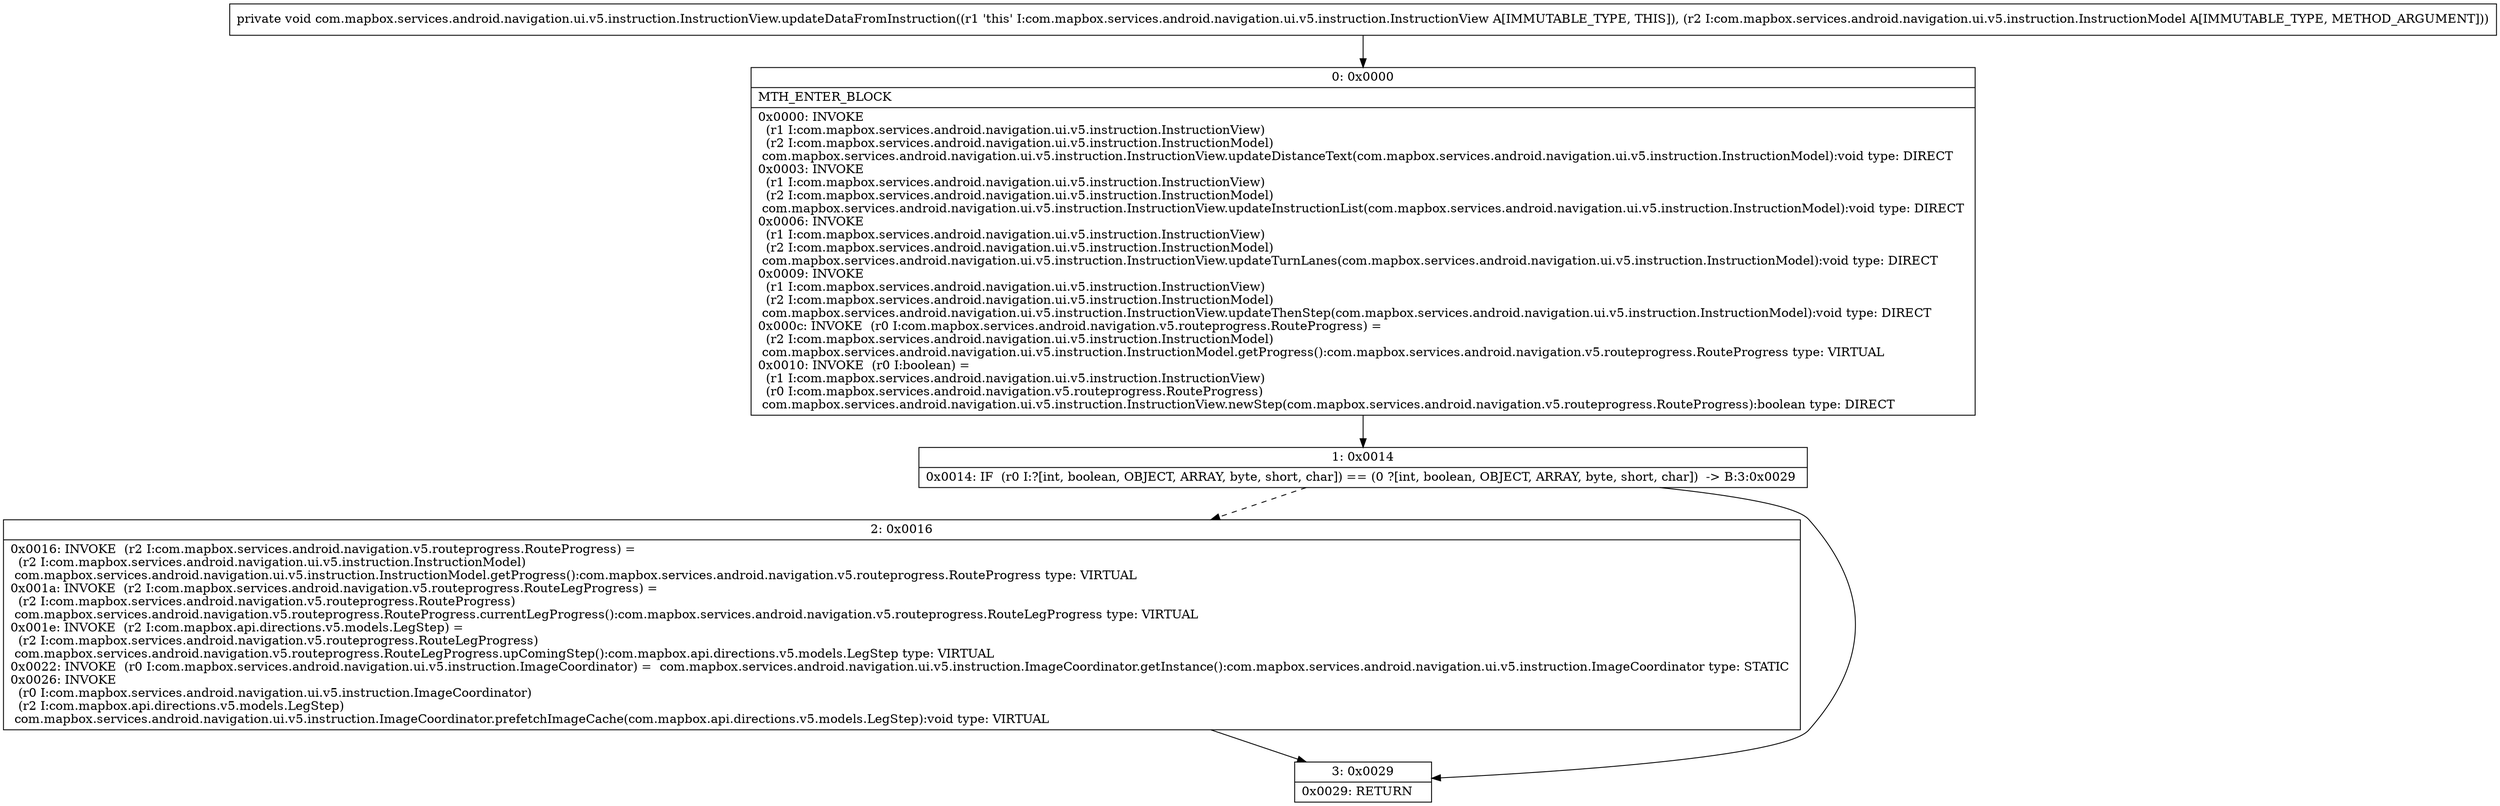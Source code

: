 digraph "CFG forcom.mapbox.services.android.navigation.ui.v5.instruction.InstructionView.updateDataFromInstruction(Lcom\/mapbox\/services\/android\/navigation\/ui\/v5\/instruction\/InstructionModel;)V" {
Node_0 [shape=record,label="{0\:\ 0x0000|MTH_ENTER_BLOCK\l|0x0000: INVOKE  \l  (r1 I:com.mapbox.services.android.navigation.ui.v5.instruction.InstructionView)\l  (r2 I:com.mapbox.services.android.navigation.ui.v5.instruction.InstructionModel)\l com.mapbox.services.android.navigation.ui.v5.instruction.InstructionView.updateDistanceText(com.mapbox.services.android.navigation.ui.v5.instruction.InstructionModel):void type: DIRECT \l0x0003: INVOKE  \l  (r1 I:com.mapbox.services.android.navigation.ui.v5.instruction.InstructionView)\l  (r2 I:com.mapbox.services.android.navigation.ui.v5.instruction.InstructionModel)\l com.mapbox.services.android.navigation.ui.v5.instruction.InstructionView.updateInstructionList(com.mapbox.services.android.navigation.ui.v5.instruction.InstructionModel):void type: DIRECT \l0x0006: INVOKE  \l  (r1 I:com.mapbox.services.android.navigation.ui.v5.instruction.InstructionView)\l  (r2 I:com.mapbox.services.android.navigation.ui.v5.instruction.InstructionModel)\l com.mapbox.services.android.navigation.ui.v5.instruction.InstructionView.updateTurnLanes(com.mapbox.services.android.navigation.ui.v5.instruction.InstructionModel):void type: DIRECT \l0x0009: INVOKE  \l  (r1 I:com.mapbox.services.android.navigation.ui.v5.instruction.InstructionView)\l  (r2 I:com.mapbox.services.android.navigation.ui.v5.instruction.InstructionModel)\l com.mapbox.services.android.navigation.ui.v5.instruction.InstructionView.updateThenStep(com.mapbox.services.android.navigation.ui.v5.instruction.InstructionModel):void type: DIRECT \l0x000c: INVOKE  (r0 I:com.mapbox.services.android.navigation.v5.routeprogress.RouteProgress) = \l  (r2 I:com.mapbox.services.android.navigation.ui.v5.instruction.InstructionModel)\l com.mapbox.services.android.navigation.ui.v5.instruction.InstructionModel.getProgress():com.mapbox.services.android.navigation.v5.routeprogress.RouteProgress type: VIRTUAL \l0x0010: INVOKE  (r0 I:boolean) = \l  (r1 I:com.mapbox.services.android.navigation.ui.v5.instruction.InstructionView)\l  (r0 I:com.mapbox.services.android.navigation.v5.routeprogress.RouteProgress)\l com.mapbox.services.android.navigation.ui.v5.instruction.InstructionView.newStep(com.mapbox.services.android.navigation.v5.routeprogress.RouteProgress):boolean type: DIRECT \l}"];
Node_1 [shape=record,label="{1\:\ 0x0014|0x0014: IF  (r0 I:?[int, boolean, OBJECT, ARRAY, byte, short, char]) == (0 ?[int, boolean, OBJECT, ARRAY, byte, short, char])  \-\> B:3:0x0029 \l}"];
Node_2 [shape=record,label="{2\:\ 0x0016|0x0016: INVOKE  (r2 I:com.mapbox.services.android.navigation.v5.routeprogress.RouteProgress) = \l  (r2 I:com.mapbox.services.android.navigation.ui.v5.instruction.InstructionModel)\l com.mapbox.services.android.navigation.ui.v5.instruction.InstructionModel.getProgress():com.mapbox.services.android.navigation.v5.routeprogress.RouteProgress type: VIRTUAL \l0x001a: INVOKE  (r2 I:com.mapbox.services.android.navigation.v5.routeprogress.RouteLegProgress) = \l  (r2 I:com.mapbox.services.android.navigation.v5.routeprogress.RouteProgress)\l com.mapbox.services.android.navigation.v5.routeprogress.RouteProgress.currentLegProgress():com.mapbox.services.android.navigation.v5.routeprogress.RouteLegProgress type: VIRTUAL \l0x001e: INVOKE  (r2 I:com.mapbox.api.directions.v5.models.LegStep) = \l  (r2 I:com.mapbox.services.android.navigation.v5.routeprogress.RouteLegProgress)\l com.mapbox.services.android.navigation.v5.routeprogress.RouteLegProgress.upComingStep():com.mapbox.api.directions.v5.models.LegStep type: VIRTUAL \l0x0022: INVOKE  (r0 I:com.mapbox.services.android.navigation.ui.v5.instruction.ImageCoordinator) =  com.mapbox.services.android.navigation.ui.v5.instruction.ImageCoordinator.getInstance():com.mapbox.services.android.navigation.ui.v5.instruction.ImageCoordinator type: STATIC \l0x0026: INVOKE  \l  (r0 I:com.mapbox.services.android.navigation.ui.v5.instruction.ImageCoordinator)\l  (r2 I:com.mapbox.api.directions.v5.models.LegStep)\l com.mapbox.services.android.navigation.ui.v5.instruction.ImageCoordinator.prefetchImageCache(com.mapbox.api.directions.v5.models.LegStep):void type: VIRTUAL \l}"];
Node_3 [shape=record,label="{3\:\ 0x0029|0x0029: RETURN   \l}"];
MethodNode[shape=record,label="{private void com.mapbox.services.android.navigation.ui.v5.instruction.InstructionView.updateDataFromInstruction((r1 'this' I:com.mapbox.services.android.navigation.ui.v5.instruction.InstructionView A[IMMUTABLE_TYPE, THIS]), (r2 I:com.mapbox.services.android.navigation.ui.v5.instruction.InstructionModel A[IMMUTABLE_TYPE, METHOD_ARGUMENT])) }"];
MethodNode -> Node_0;
Node_0 -> Node_1;
Node_1 -> Node_2[style=dashed];
Node_1 -> Node_3;
Node_2 -> Node_3;
}

